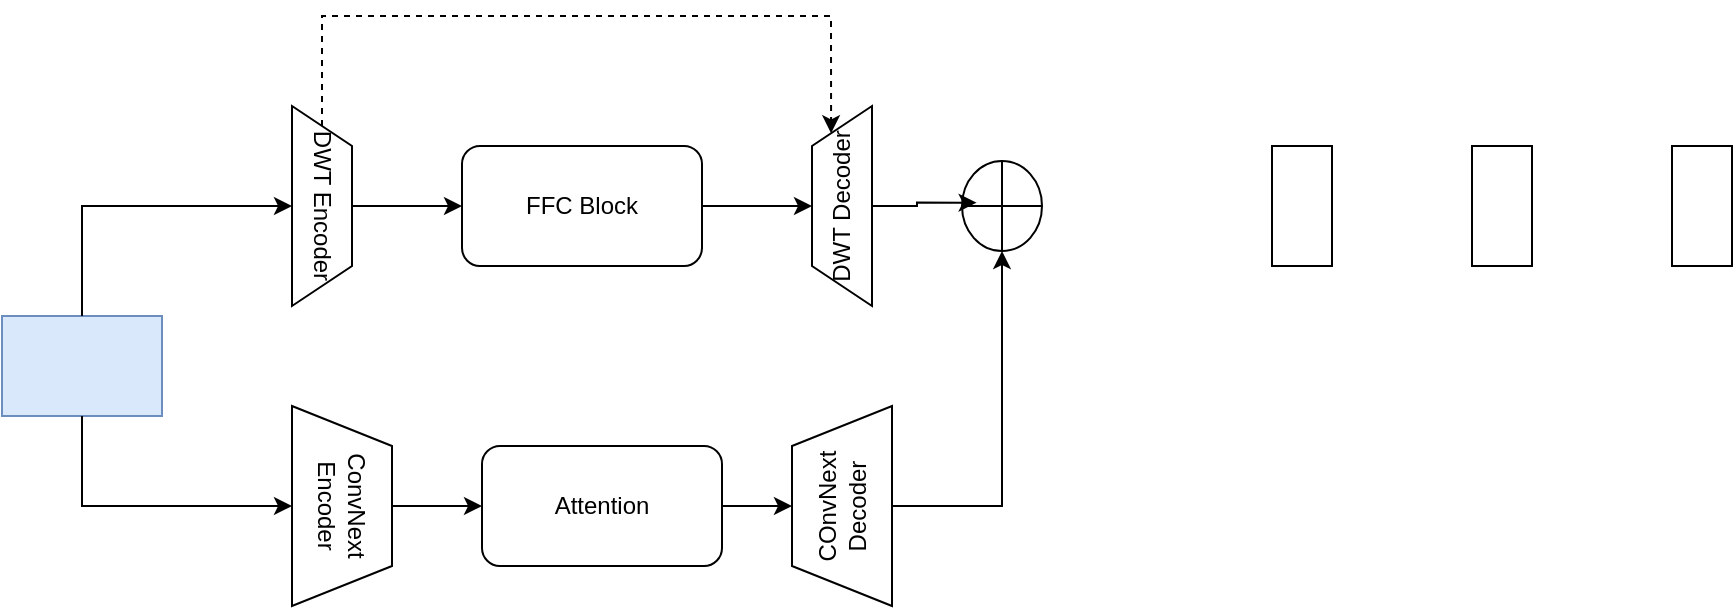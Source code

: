 <mxfile version="24.0.4" type="github">
  <diagram name="Page-1" id="SX_F48-8HtlLMUAoEEcz">
    <mxGraphModel dx="794" dy="420" grid="1" gridSize="10" guides="1" tooltips="1" connect="1" arrows="1" fold="1" page="1" pageScale="1" pageWidth="850" pageHeight="1100" math="0" shadow="0">
      <root>
        <mxCell id="0" />
        <mxCell id="1" parent="0" />
        <mxCell id="lzGC8dxonW2Xav-O9GEi-2" value="" style="rounded=0;whiteSpace=wrap;html=1;fillColor=#dae8fc;strokeColor=#6c8ebf;" vertex="1" parent="1">
          <mxGeometry x="90" y="190" width="80" height="50" as="geometry" />
        </mxCell>
        <mxCell id="lzGC8dxonW2Xav-O9GEi-12" value="" style="edgeStyle=orthogonalEdgeStyle;rounded=0;orthogonalLoop=1;jettySize=auto;html=1;" edge="1" parent="1" source="lzGC8dxonW2Xav-O9GEi-5" target="lzGC8dxonW2Xav-O9GEi-10">
          <mxGeometry relative="1" as="geometry" />
        </mxCell>
        <mxCell id="lzGC8dxonW2Xav-O9GEi-15" style="edgeStyle=orthogonalEdgeStyle;rounded=0;orthogonalLoop=1;jettySize=auto;html=1;entryX=1;entryY=0.25;entryDx=0;entryDy=0;dashed=1;" edge="1" parent="1" source="lzGC8dxonW2Xav-O9GEi-5" target="lzGC8dxonW2Xav-O9GEi-13">
          <mxGeometry relative="1" as="geometry">
            <mxPoint x="250" y="30" as="targetPoint" />
            <Array as="points">
              <mxPoint x="250" y="40" />
              <mxPoint x="505" y="40" />
            </Array>
          </mxGeometry>
        </mxCell>
        <mxCell id="lzGC8dxonW2Xav-O9GEi-5" value="DWT Encoder" style="shape=trapezoid;perimeter=trapezoidPerimeter;whiteSpace=wrap;html=1;fixedSize=1;rotation=90;" vertex="1" parent="1">
          <mxGeometry x="200" y="120" width="100" height="30" as="geometry" />
        </mxCell>
        <mxCell id="lzGC8dxonW2Xav-O9GEi-18" value="" style="edgeStyle=orthogonalEdgeStyle;rounded=0;orthogonalLoop=1;jettySize=auto;html=1;" edge="1" parent="1" source="lzGC8dxonW2Xav-O9GEi-6" target="lzGC8dxonW2Xav-O9GEi-17">
          <mxGeometry relative="1" as="geometry" />
        </mxCell>
        <mxCell id="lzGC8dxonW2Xav-O9GEi-6" value="ConvNext&lt;div&gt;Encoder&lt;/div&gt;" style="shape=trapezoid;perimeter=trapezoidPerimeter;whiteSpace=wrap;html=1;fixedSize=1;rotation=90;" vertex="1" parent="1">
          <mxGeometry x="210" y="260" width="100" height="50" as="geometry" />
        </mxCell>
        <mxCell id="lzGC8dxonW2Xav-O9GEi-7" value="" style="endArrow=classic;html=1;rounded=0;entryX=0.5;entryY=1;entryDx=0;entryDy=0;exitX=0.5;exitY=0;exitDx=0;exitDy=0;" edge="1" parent="1" source="lzGC8dxonW2Xav-O9GEi-2" target="lzGC8dxonW2Xav-O9GEi-5">
          <mxGeometry width="50" height="50" relative="1" as="geometry">
            <mxPoint x="130" y="135" as="sourcePoint" />
            <mxPoint x="180" y="90" as="targetPoint" />
            <Array as="points">
              <mxPoint x="130" y="135" />
            </Array>
          </mxGeometry>
        </mxCell>
        <mxCell id="lzGC8dxonW2Xav-O9GEi-9" value="" style="endArrow=classic;html=1;rounded=0;exitX=0.5;exitY=1;exitDx=0;exitDy=0;entryX=0.5;entryY=1;entryDx=0;entryDy=0;" edge="1" parent="1" source="lzGC8dxonW2Xav-O9GEi-2" target="lzGC8dxonW2Xav-O9GEi-6">
          <mxGeometry width="50" height="50" relative="1" as="geometry">
            <mxPoint x="380" y="250" as="sourcePoint" />
            <mxPoint x="430" y="200" as="targetPoint" />
            <Array as="points">
              <mxPoint x="130" y="285" />
            </Array>
          </mxGeometry>
        </mxCell>
        <mxCell id="lzGC8dxonW2Xav-O9GEi-14" value="" style="edgeStyle=orthogonalEdgeStyle;rounded=0;orthogonalLoop=1;jettySize=auto;html=1;" edge="1" parent="1" source="lzGC8dxonW2Xav-O9GEi-10" target="lzGC8dxonW2Xav-O9GEi-13">
          <mxGeometry relative="1" as="geometry" />
        </mxCell>
        <mxCell id="lzGC8dxonW2Xav-O9GEi-10" value="FFC Block" style="rounded=1;whiteSpace=wrap;html=1;" vertex="1" parent="1">
          <mxGeometry x="320" y="105" width="120" height="60" as="geometry" />
        </mxCell>
        <mxCell id="lzGC8dxonW2Xav-O9GEi-13" value="DWT Decoder" style="shape=trapezoid;perimeter=trapezoidPerimeter;whiteSpace=wrap;html=1;fixedSize=1;rotation=-90;" vertex="1" parent="1">
          <mxGeometry x="460" y="120" width="100" height="30" as="geometry" />
        </mxCell>
        <mxCell id="lzGC8dxonW2Xav-O9GEi-21" style="edgeStyle=orthogonalEdgeStyle;rounded=0;orthogonalLoop=1;jettySize=auto;html=1;exitX=0.5;exitY=1;exitDx=0;exitDy=0;" edge="1" parent="1" source="lzGC8dxonW2Xav-O9GEi-16" target="lzGC8dxonW2Xav-O9GEi-20">
          <mxGeometry relative="1" as="geometry" />
        </mxCell>
        <mxCell id="lzGC8dxonW2Xav-O9GEi-16" value="COnvNext&lt;div&gt;Decoder&lt;/div&gt;" style="shape=trapezoid;perimeter=trapezoidPerimeter;whiteSpace=wrap;html=1;fixedSize=1;rotation=-90;" vertex="1" parent="1">
          <mxGeometry x="460" y="260" width="100" height="50" as="geometry" />
        </mxCell>
        <mxCell id="lzGC8dxonW2Xav-O9GEi-19" value="" style="edgeStyle=orthogonalEdgeStyle;rounded=0;orthogonalLoop=1;jettySize=auto;html=1;" edge="1" parent="1" source="lzGC8dxonW2Xav-O9GEi-17" target="lzGC8dxonW2Xav-O9GEi-16">
          <mxGeometry relative="1" as="geometry" />
        </mxCell>
        <mxCell id="lzGC8dxonW2Xav-O9GEi-17" value="Attention" style="rounded=1;whiteSpace=wrap;html=1;" vertex="1" parent="1">
          <mxGeometry x="330" y="255" width="120" height="60" as="geometry" />
        </mxCell>
        <mxCell id="lzGC8dxonW2Xav-O9GEi-20" value="" style="shape=orEllipse;perimeter=ellipsePerimeter;whiteSpace=wrap;html=1;backgroundOutline=1;" vertex="1" parent="1">
          <mxGeometry x="570" y="112.5" width="40" height="45" as="geometry" />
        </mxCell>
        <mxCell id="lzGC8dxonW2Xav-O9GEi-22" style="edgeStyle=orthogonalEdgeStyle;rounded=0;orthogonalLoop=1;jettySize=auto;html=1;exitX=0.5;exitY=1;exitDx=0;exitDy=0;entryX=0.183;entryY=0.463;entryDx=0;entryDy=0;entryPerimeter=0;" edge="1" parent="1" source="lzGC8dxonW2Xav-O9GEi-13" target="lzGC8dxonW2Xav-O9GEi-20">
          <mxGeometry relative="1" as="geometry" />
        </mxCell>
        <mxCell id="lzGC8dxonW2Xav-O9GEi-23" value="" style="rounded=0;whiteSpace=wrap;html=1;rotation=90;" vertex="1" parent="1">
          <mxGeometry x="710" y="120" width="60" height="30" as="geometry" />
        </mxCell>
        <mxCell id="lzGC8dxonW2Xav-O9GEi-24" value="" style="rounded=0;whiteSpace=wrap;html=1;rotation=90;" vertex="1" parent="1">
          <mxGeometry x="810" y="120" width="60" height="30" as="geometry" />
        </mxCell>
        <mxCell id="lzGC8dxonW2Xav-O9GEi-25" value="" style="rounded=0;whiteSpace=wrap;html=1;rotation=90;" vertex="1" parent="1">
          <mxGeometry x="910" y="120" width="60" height="30" as="geometry" />
        </mxCell>
      </root>
    </mxGraphModel>
  </diagram>
</mxfile>
